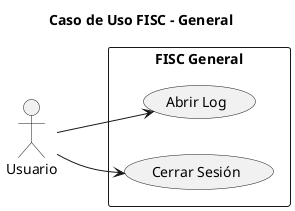 @startuml

title Caso de Uso FISC - General

left to right direction

actor Usuario as user

rectangle "FISC General" {
    usecase "Abrir Log" as abrirLog
    usecase "Cerrar Sesión" as cerrarSesion
}

user --> abrirLog : ""
user --> cerrarSesion : ""

@enduml
